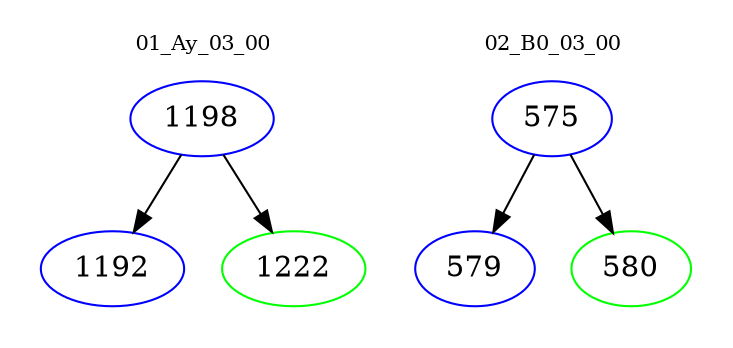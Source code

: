 digraph{
subgraph cluster_0 {
color = white
label = "01_Ay_03_00";
fontsize=10;
T0_1198 [label="1198", color="blue"]
T0_1198 -> T0_1192 [color="black"]
T0_1192 [label="1192", color="blue"]
T0_1198 -> T0_1222 [color="black"]
T0_1222 [label="1222", color="green"]
}
subgraph cluster_1 {
color = white
label = "02_B0_03_00";
fontsize=10;
T1_575 [label="575", color="blue"]
T1_575 -> T1_579 [color="black"]
T1_579 [label="579", color="blue"]
T1_575 -> T1_580 [color="black"]
T1_580 [label="580", color="green"]
}
}
